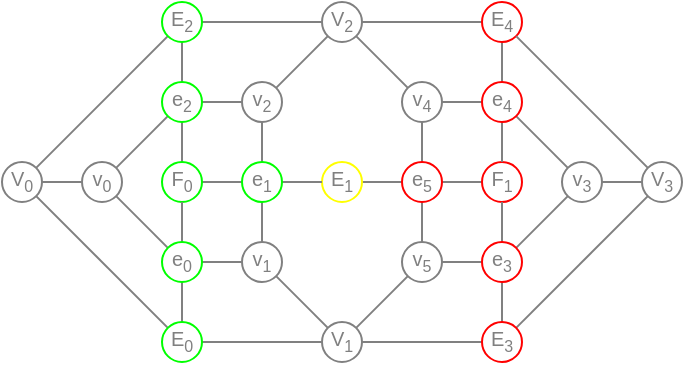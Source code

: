 <mxfile scale="2" border="0">
    <diagram id="HJPN8NNFklnFT6mf5z9x" name="Page-1">
        <mxGraphModel dx="83" dy="352" grid="1" gridSize="10" guides="1" tooltips="1" connect="1" arrows="1" fold="1" page="0" pageScale="1" pageWidth="850" pageHeight="1100" background="none" math="0" shadow="0">
            <root>
                <mxCell id="0"/>
                <mxCell id="1" style="locked=1;" parent="0" visible="0"/>
                <mxCell id="8" value="" style="triangle;whiteSpace=wrap;html=1;strokeColor=none;fillColor=#00FF00;fontColor=#808080;fillStyle=auto;rotation=-180;fontSize=10;" parent="1" vertex="1">
                    <mxGeometry x="320" y="300" width="80" height="120" as="geometry"/>
                </mxCell>
                <mxCell id="3" value="" style="triangle;whiteSpace=wrap;html=1;strokeColor=none;fillColor=#FF0000;fontColor=#808080;fillStyle=auto;fontSize=10;" parent="1" vertex="1">
                    <mxGeometry x="400" y="300" width="80" height="120" as="geometry"/>
                </mxCell>
                <mxCell id="2" value="" style="endArrow=none;html=1;startArrow=oval;startFill=1;endFill=0;rounded=0;strokeColor=#808080;targetPerimeterSpacing=0;sourcePerimeterSpacing=0;startSize=5;endSize=5;fontSize=10;fontColor=#808080;" parent="1" edge="1">
                    <mxGeometry width="50" height="50" relative="1" as="geometry">
                        <mxPoint x="320" y="360" as="sourcePoint"/>
                        <mxPoint x="400" y="300" as="targetPoint"/>
                    </mxGeometry>
                </mxCell>
                <mxCell id="4" value="" style="endArrow=none;html=1;startArrow=oval;startFill=1;endFill=0;rounded=0;strokeColor=#808080;targetPerimeterSpacing=0;sourcePerimeterSpacing=0;startSize=5;endSize=5;fontSize=10;fontColor=#808080;" parent="1" edge="1">
                    <mxGeometry width="50" height="50" relative="1" as="geometry">
                        <mxPoint x="400" y="300" as="sourcePoint"/>
                        <mxPoint x="480" y="360" as="targetPoint"/>
                    </mxGeometry>
                </mxCell>
                <mxCell id="5" value="" style="endArrow=none;html=1;startArrow=oval;startFill=1;endFill=0;rounded=0;strokeColor=#808080;targetPerimeterSpacing=0;sourcePerimeterSpacing=0;startSize=5;endSize=5;fontSize=10;fontColor=#808080;" parent="1" edge="1">
                    <mxGeometry width="50" height="50" relative="1" as="geometry">
                        <mxPoint x="480" y="360" as="sourcePoint"/>
                        <mxPoint x="400" y="420" as="targetPoint"/>
                    </mxGeometry>
                </mxCell>
                <mxCell id="6" value="" style="endArrow=none;html=1;startArrow=oval;startFill=1;endFill=0;rounded=0;strokeColor=#808080;targetPerimeterSpacing=0;sourcePerimeterSpacing=0;startSize=5;endSize=5;fontSize=10;fontColor=#808080;" parent="1" edge="1">
                    <mxGeometry width="50" height="50" relative="1" as="geometry">
                        <mxPoint x="400" y="420" as="sourcePoint"/>
                        <mxPoint x="320" y="360" as="targetPoint"/>
                    </mxGeometry>
                </mxCell>
                <mxCell id="7" value="" style="endArrow=none;html=1;startArrow=none;startFill=0;endFill=0;rounded=0;strokeColor=#808080;fontSize=10;fontColor=#808080;" parent="1" edge="1">
                    <mxGeometry width="50" height="50" relative="1" as="geometry">
                        <mxPoint x="400" y="420" as="sourcePoint"/>
                        <mxPoint x="400" y="300" as="targetPoint"/>
                    </mxGeometry>
                </mxCell>
                <mxCell id="10" value="V&lt;sub style=&quot;&quot;&gt;&lt;font style=&quot;font-size: 8px;&quot;&gt;1&lt;/font&gt;&lt;/sub&gt;" style="edgeLabel;html=1;align=center;verticalAlign=top;resizable=0;points=[];labelBackgroundColor=none;fontColor=#808080;fontSize=10;" parent="1" vertex="1" connectable="0">
                    <mxGeometry x="400.004" y="420.002" as="geometry"/>
                </mxCell>
                <mxCell id="11" value="V&lt;sub style=&quot;&quot;&gt;&lt;font style=&quot;font-size: 8px;&quot;&gt;0&lt;/font&gt;&lt;/sub&gt;" style="edgeLabel;html=1;align=right;verticalAlign=middle;resizable=0;points=[];labelBackgroundColor=none;fontColor=#808080;labelPosition=left;verticalLabelPosition=middle;fontSize=10;" parent="1" vertex="1" connectable="0">
                    <mxGeometry x="310.004" y="360.002" as="geometry"/>
                </mxCell>
                <mxCell id="12" value="V&lt;sub style=&quot;&quot;&gt;&lt;font style=&quot;font-size: 8px;&quot;&gt;2&lt;/font&gt;&lt;/sub&gt;" style="edgeLabel;html=1;align=center;verticalAlign=bottom;resizable=0;points=[];labelBackgroundColor=none;fontColor=#808080;fontSize=10;" parent="1" vertex="1" connectable="0">
                    <mxGeometry x="400.004" y="300.002" as="geometry"/>
                </mxCell>
                <mxCell id="13" value="V&lt;sub style=&quot;&quot;&gt;&lt;font style=&quot;font-size: 8px;&quot;&gt;3&lt;/font&gt;&lt;/sub&gt;" style="edgeLabel;html=1;align=left;verticalAlign=middle;resizable=0;points=[];labelBackgroundColor=none;fontColor=#808080;fontSize=10;" parent="1" vertex="1" connectable="0">
                    <mxGeometry x="490.004" y="360.002" as="geometry"/>
                </mxCell>
                <mxCell id="14" value="F&lt;sub style=&quot;&quot;&gt;&lt;font style=&quot;font-size: 8px;&quot;&gt;0&lt;/font&gt;&lt;/sub&gt;" style="edgeLabel;html=1;align=center;verticalAlign=middle;resizable=0;points=[];labelBackgroundColor=none;fontColor=#808080;fontSize=10;" parent="1" vertex="1" connectable="0">
                    <mxGeometry x="370.004" y="360.002" as="geometry">
                        <mxPoint y="1" as="offset"/>
                    </mxGeometry>
                </mxCell>
                <mxCell id="15" value="F&lt;sub style=&quot;&quot;&gt;&lt;font style=&quot;font-size: 8px;&quot;&gt;1&lt;/font&gt;&lt;/sub&gt;" style="edgeLabel;html=1;align=center;verticalAlign=middle;resizable=0;points=[];labelBackgroundColor=none;fontColor=#808080;fontSize=10;" parent="1" vertex="1" connectable="0">
                    <mxGeometry x="430.004" y="360.002" as="geometry">
                        <mxPoint y="1" as="offset"/>
                    </mxGeometry>
                </mxCell>
                <mxCell id="16" value="&lt;font style=&quot;font-size: 10px;&quot;&gt;E&lt;/font&gt;&lt;sub style=&quot;&quot;&gt;&lt;font style=&quot;font-size: 8px;&quot;&gt;1&lt;/font&gt;&lt;/sub&gt;" style="edgeLabel;html=1;align=left;verticalAlign=middle;resizable=0;points=[];labelBackgroundColor=none;fontColor=#808080;fontSize=10;" parent="1" vertex="1" connectable="0">
                    <mxGeometry x="400.004" y="360.002" as="geometry">
                        <mxPoint y="1" as="offset"/>
                    </mxGeometry>
                </mxCell>
                <mxCell id="17" value="&lt;font style=&quot;font-size: 10px;&quot;&gt;E&lt;/font&gt;&lt;sub style=&quot;&quot;&gt;&lt;font style=&quot;font-size: 8px;&quot;&gt;0&lt;/font&gt;&lt;/sub&gt;" style="edgeLabel;html=1;align=right;verticalAlign=top;resizable=0;points=[];labelBackgroundColor=none;fontColor=#808080;fontSize=10;" parent="1" vertex="1" connectable="0">
                    <mxGeometry x="360.004" y="390.002" as="geometry">
                        <mxPoint x="1" y="-8" as="offset"/>
                    </mxGeometry>
                </mxCell>
                <mxCell id="18" value="&lt;font style=&quot;font-size: 10px;&quot;&gt;E&lt;/font&gt;&lt;sub style=&quot;&quot;&gt;&lt;font style=&quot;font-size: 8px;&quot;&gt;2&lt;/font&gt;&lt;/sub&gt;" style="edgeLabel;html=1;align=center;verticalAlign=middle;resizable=0;points=[];labelBackgroundColor=none;fontColor=#808080;fontSize=10;labelPosition=center;verticalLabelPosition=middle;spacing=0;" parent="1" vertex="1" connectable="0">
                    <mxGeometry x="350.004" y="330.002" as="geometry">
                        <mxPoint x="2" y="-6" as="offset"/>
                    </mxGeometry>
                </mxCell>
                <mxCell id="19" value="&lt;font style=&quot;font-size: 10px;&quot;&gt;E&lt;/font&gt;&lt;sub style=&quot;&quot;&gt;&lt;font style=&quot;font-size: 8px;&quot;&gt;3&lt;/font&gt;&lt;/sub&gt;" style="edgeLabel;html=1;align=left;verticalAlign=top;resizable=0;points=[];labelBackgroundColor=none;fontColor=#808080;fontSize=10;" parent="1" vertex="1" connectable="0">
                    <mxGeometry x="440.004" y="390.002" as="geometry">
                        <mxPoint x="1" y="-8" as="offset"/>
                    </mxGeometry>
                </mxCell>
                <mxCell id="20" value="&lt;font style=&quot;font-size: 10px;&quot;&gt;E&lt;/font&gt;&lt;sub style=&quot;&quot;&gt;&lt;font style=&quot;font-size: 8px;&quot;&gt;4&lt;/font&gt;&lt;/sub&gt;" style="edgeLabel;html=1;align=center;verticalAlign=middle;resizable=0;points=[];labelBackgroundColor=none;fontColor=#808080;fontSize=10;labelPosition=left;verticalLabelPosition=middle;spacing=0;" parent="1" vertex="1" connectable="0">
                    <mxGeometry x="442.004" y="330.002" as="geometry">
                        <mxPoint x="2" y="-6" as="offset"/>
                    </mxGeometry>
                </mxCell>
                <object label="Spaced" id="115">
                    <mxCell style="locked=1;" parent="0" visible="0"/>
                </object>
                <mxCell id="116" value="" style="edgeStyle=none;html=1;fontSize=8;fontColor=#808080;rounded=0;endArrow=none;endFill=0;strokeColor=#808080;" parent="115" source="122" target="146" edge="1">
                    <mxGeometry relative="1" as="geometry"/>
                </mxCell>
                <mxCell id="117" value="" style="edgeStyle=none;shape=connector;rounded=0;html=1;labelBackgroundColor=default;strokeColor=#808080;fontFamily=Helvetica;fontSize=8;fontColor=#808080;endArrow=none;endFill=0;startArrow=none;" parent="115" source="122" target="127" edge="1">
                    <mxGeometry relative="1" as="geometry"/>
                </mxCell>
                <mxCell id="118" value="" style="edgeStyle=none;shape=connector;rounded=0;html=1;labelBackgroundColor=default;strokeColor=#808080;fontFamily=Helvetica;fontSize=8;fontColor=#808080;endArrow=none;endFill=0;" parent="115" source="122" target="130" edge="1">
                    <mxGeometry relative="1" as="geometry"/>
                </mxCell>
                <mxCell id="119" value="" style="edgeStyle=none;shape=connector;rounded=0;html=1;labelBackgroundColor=default;strokeColor=#808080;fontFamily=Helvetica;fontSize=8;fontColor=#808080;endArrow=none;endFill=0;" parent="115" source="122" target="130" edge="1">
                    <mxGeometry relative="1" as="geometry"/>
                </mxCell>
                <mxCell id="120" value="" style="edgeStyle=none;shape=connector;rounded=0;html=1;labelBackgroundColor=default;strokeColor=#808080;fontFamily=Helvetica;fontSize=8;fontColor=#808080;endArrow=none;endFill=0;" parent="115" source="122" target="130" edge="1">
                    <mxGeometry relative="1" as="geometry"/>
                </mxCell>
                <mxCell id="121" value="" style="edgeStyle=none;shape=connector;rounded=0;html=1;labelBackgroundColor=default;strokeColor=#808080;fontFamily=Helvetica;fontSize=8;fontColor=#808080;endArrow=none;endFill=0;" parent="115" source="122" target="130" edge="1">
                    <mxGeometry relative="1" as="geometry"/>
                </mxCell>
                <mxCell id="122" value="F&lt;sub style=&quot;&quot;&gt;&lt;font style=&quot;font-size: 8px;&quot;&gt;0&lt;/font&gt;&lt;/sub&gt;" style="ellipse;whiteSpace=wrap;html=1;aspect=fixed;fontSize=10;fillColor=none;strokeColor=#00FF00;fontColor=#808080;" parent="115" vertex="1">
                    <mxGeometry x="610" y="350" width="20" height="20" as="geometry"/>
                </mxCell>
                <mxCell id="123" value="" style="edgeStyle=none;shape=connector;rounded=0;html=1;labelBackgroundColor=default;strokeColor=#808080;fontFamily=Helvetica;fontSize=8;fontColor=#808080;endArrow=none;endFill=0;" parent="115" source="146" target="131" edge="1">
                    <mxGeometry relative="1" as="geometry"/>
                </mxCell>
                <mxCell id="124" style="edgeStyle=none;shape=connector;rounded=0;html=1;labelBackgroundColor=default;strokeColor=#808080;fontFamily=Helvetica;fontSize=8;fontColor=#808080;endArrow=none;endFill=0;" parent="115" source="146" target="132" edge="1">
                    <mxGeometry relative="1" as="geometry"/>
                </mxCell>
                <mxCell id="125" value="" style="edgeStyle=none;shape=connector;rounded=0;html=1;labelBackgroundColor=default;strokeColor=#808080;fontFamily=Helvetica;fontSize=8;fontColor=#808080;endArrow=none;endFill=0;" parent="115" source="127" target="132" edge="1">
                    <mxGeometry relative="1" as="geometry"/>
                </mxCell>
                <mxCell id="126" style="edgeStyle=none;shape=connector;rounded=0;html=1;labelBackgroundColor=default;strokeColor=#808080;fontFamily=Helvetica;fontSize=8;fontColor=#808080;endArrow=none;endFill=0;" parent="115" source="127" target="133" edge="1">
                    <mxGeometry relative="1" as="geometry"/>
                </mxCell>
                <mxCell id="127" value="E&lt;sub style=&quot;&quot;&gt;&lt;font style=&quot;font-size: 8px;&quot;&gt;1&lt;/font&gt;&lt;/sub&gt;" style="ellipse;whiteSpace=wrap;html=1;aspect=fixed;fontSize=10;fillColor=none;strokeColor=#FFFF00;fontColor=#808080;" parent="115" vertex="1">
                    <mxGeometry x="650" y="350" width="20" height="20" as="geometry"/>
                </mxCell>
                <mxCell id="128" value="" style="edgeStyle=none;shape=connector;rounded=0;html=1;labelBackgroundColor=default;strokeColor=#808080;fontFamily=Helvetica;fontSize=8;fontColor=#808080;endArrow=none;endFill=0;" parent="115" source="130" target="133" edge="1">
                    <mxGeometry relative="1" as="geometry"/>
                </mxCell>
                <mxCell id="129" style="edgeStyle=none;shape=connector;rounded=0;html=1;labelBackgroundColor=default;strokeColor=#808080;fontFamily=Helvetica;fontSize=8;fontColor=#808080;endArrow=none;endFill=0;" parent="115" source="130" target="131" edge="1">
                    <mxGeometry relative="1" as="geometry"/>
                </mxCell>
                <mxCell id="130" value="E&lt;sub style=&quot;&quot;&gt;&lt;font style=&quot;font-size: 8px;&quot;&gt;2&lt;/font&gt;&lt;/sub&gt;" style="ellipse;whiteSpace=wrap;html=1;aspect=fixed;fontSize=10;fillColor=none;strokeColor=#00FF00;fontColor=#808080;" parent="115" vertex="1">
                    <mxGeometry x="610" y="320" width="20" height="20" as="geometry"/>
                </mxCell>
                <mxCell id="131" value="V&lt;sub style=&quot;&quot;&gt;&lt;font style=&quot;font-size: 8px;&quot;&gt;0&lt;/font&gt;&lt;/sub&gt;" style="ellipse;whiteSpace=wrap;html=1;aspect=fixed;fontSize=10;fillColor=none;strokeColor=#808080;fontColor=#808080;" parent="115" vertex="1">
                    <mxGeometry x="570" y="350" width="20" height="20" as="geometry"/>
                </mxCell>
                <mxCell id="132" value="V&lt;sub style=&quot;&quot;&gt;&lt;font style=&quot;font-size: 8px;&quot;&gt;1&lt;/font&gt;&lt;/sub&gt;" style="ellipse;whiteSpace=wrap;html=1;aspect=fixed;fontSize=10;fillColor=none;strokeColor=#808080;fontColor=#808080;" parent="115" vertex="1">
                    <mxGeometry x="650" y="410" width="20" height="20" as="geometry"/>
                </mxCell>
                <mxCell id="133" value="V&lt;sub style=&quot;&quot;&gt;&lt;font style=&quot;font-size: 8px;&quot;&gt;2&lt;/font&gt;&lt;/sub&gt;" style="ellipse;whiteSpace=wrap;html=1;aspect=fixed;fontSize=10;fillColor=none;strokeColor=#808080;fontColor=#808080;" parent="115" vertex="1">
                    <mxGeometry x="650" y="290" width="20" height="20" as="geometry"/>
                </mxCell>
                <mxCell id="134" style="edgeStyle=none;shape=connector;rounded=0;html=1;labelBackgroundColor=default;strokeColor=#808080;fontFamily=Helvetica;fontSize=8;fontColor=#808080;endArrow=none;endFill=0;" parent="115" source="136" target="127" edge="1">
                    <mxGeometry relative="1" as="geometry"/>
                </mxCell>
                <mxCell id="135" value="" style="edgeStyle=none;shape=connector;rounded=0;html=1;labelBackgroundColor=default;strokeColor=#808080;fontFamily=Helvetica;fontSize=8;fontColor=#808080;endArrow=none;endFill=0;" parent="115" source="136" target="140" edge="1">
                    <mxGeometry relative="1" as="geometry"/>
                </mxCell>
                <mxCell id="136" value="F&lt;sub style=&quot;&quot;&gt;&lt;font style=&quot;font-size: 8px;&quot;&gt;1&lt;/font&gt;&lt;/sub&gt;" style="ellipse;whiteSpace=wrap;html=1;aspect=fixed;fontSize=10;fillColor=none;strokeColor=#FF0000;fontColor=#808080;" parent="115" vertex="1">
                    <mxGeometry x="690" y="350" width="20" height="20" as="geometry"/>
                </mxCell>
                <mxCell id="137" value="" style="edgeStyle=none;shape=connector;rounded=0;html=1;labelBackgroundColor=default;strokeColor=#808080;fontFamily=Helvetica;fontSize=8;fontColor=#808080;endArrow=none;endFill=0;" parent="115" source="136" target="143" edge="1">
                    <mxGeometry relative="1" as="geometry"/>
                </mxCell>
                <mxCell id="138" value="" style="edgeStyle=none;shape=connector;rounded=0;html=1;labelBackgroundColor=default;strokeColor=#808080;fontFamily=Helvetica;fontSize=8;fontColor=#808080;endArrow=none;endFill=0;" parent="115" source="140" target="144" edge="1">
                    <mxGeometry relative="1" as="geometry"/>
                </mxCell>
                <mxCell id="139" style="edgeStyle=none;shape=connector;rounded=0;html=1;labelBackgroundColor=default;strokeColor=#808080;fontFamily=Helvetica;fontSize=8;fontColor=#808080;endArrow=none;endFill=0;" parent="115" source="140" target="132" edge="1">
                    <mxGeometry relative="1" as="geometry"/>
                </mxCell>
                <mxCell id="140" value="E&lt;sub style=&quot;&quot;&gt;&lt;font style=&quot;font-size: 8px;&quot;&gt;3&lt;/font&gt;&lt;/sub&gt;" style="ellipse;whiteSpace=wrap;html=1;aspect=fixed;fontSize=10;fillColor=none;strokeColor=#FF0000;fontColor=#808080;" parent="115" vertex="1">
                    <mxGeometry x="690" y="380" width="20" height="20" as="geometry"/>
                </mxCell>
                <mxCell id="141" style="edgeStyle=none;shape=connector;rounded=0;html=1;labelBackgroundColor=default;strokeColor=#808080;fontFamily=Helvetica;fontSize=8;fontColor=#808080;endArrow=none;endFill=0;" parent="115" source="143" target="144" edge="1">
                    <mxGeometry relative="1" as="geometry"/>
                </mxCell>
                <mxCell id="142" style="edgeStyle=none;shape=connector;rounded=0;html=1;labelBackgroundColor=default;strokeColor=#808080;fontFamily=Helvetica;fontSize=8;fontColor=#808080;endArrow=none;endFill=0;" parent="115" source="143" target="133" edge="1">
                    <mxGeometry relative="1" as="geometry"/>
                </mxCell>
                <mxCell id="143" value="E&lt;sub style=&quot;&quot;&gt;&lt;font style=&quot;font-size: 8px;&quot;&gt;4&lt;/font&gt;&lt;/sub&gt;" style="ellipse;whiteSpace=wrap;html=1;aspect=fixed;fontSize=10;fillColor=none;strokeColor=#FF0000;fontColor=#808080;" parent="115" vertex="1">
                    <mxGeometry x="690" y="320" width="20" height="20" as="geometry"/>
                </mxCell>
                <mxCell id="144" value="V&lt;sub style=&quot;&quot;&gt;&lt;font style=&quot;font-size: 8px;&quot;&gt;3&lt;/font&gt;&lt;/sub&gt;" style="ellipse;whiteSpace=wrap;html=1;aspect=fixed;fontSize=10;fillColor=none;strokeColor=#808080;fontColor=#808080;" parent="115" vertex="1">
                    <mxGeometry x="732" y="350" width="20" height="20" as="geometry"/>
                </mxCell>
                <mxCell id="145" value="" style="edgeStyle=none;shape=connector;rounded=0;html=1;labelBackgroundColor=default;strokeColor=#808080;fontFamily=Helvetica;fontSize=8;fontColor=#808080;endArrow=none;endFill=0;" parent="115" source="122" target="146" edge="1">
                    <mxGeometry relative="1" as="geometry">
                        <mxPoint x="588.944" y="344.472" as="sourcePoint"/>
                        <mxPoint x="651.056" y="375.528" as="targetPoint"/>
                    </mxGeometry>
                </mxCell>
                <mxCell id="146" value="E&lt;sub style=&quot;&quot;&gt;&lt;font style=&quot;font-size: 8px;&quot;&gt;0&lt;/font&gt;&lt;/sub&gt;" style="ellipse;whiteSpace=wrap;html=1;aspect=fixed;fontSize=10;fillColor=none;strokeColor=#00FF00;fontColor=#808080;" parent="115" vertex="1">
                    <mxGeometry x="610" y="380" width="20" height="20" as="geometry"/>
                </mxCell>
                <mxCell id="147" value="Ordered" style="" parent="0" visible="0"/>
                <mxCell id="148" value="" style="edgeStyle=none;html=1;fontSize=8;fontColor=#808080;rounded=0;endArrow=none;endFill=0;strokeColor=#808080;" parent="147" source="154" target="178" edge="1">
                    <mxGeometry relative="1" as="geometry"/>
                </mxCell>
                <mxCell id="149" value="" style="edgeStyle=none;shape=connector;rounded=0;html=1;labelBackgroundColor=default;strokeColor=#808080;fontFamily=Helvetica;fontSize=8;fontColor=#808080;endArrow=none;endFill=0;startArrow=none;" parent="147" source="154" target="159" edge="1">
                    <mxGeometry relative="1" as="geometry"/>
                </mxCell>
                <mxCell id="150" value="" style="edgeStyle=none;shape=connector;rounded=0;html=1;labelBackgroundColor=default;strokeColor=#808080;fontFamily=Helvetica;fontSize=8;fontColor=#808080;endArrow=none;endFill=0;" parent="147" source="154" target="162" edge="1">
                    <mxGeometry relative="1" as="geometry"/>
                </mxCell>
                <mxCell id="151" value="" style="edgeStyle=none;shape=connector;rounded=0;html=1;labelBackgroundColor=default;strokeColor=#808080;fontFamily=Helvetica;fontSize=8;fontColor=#808080;endArrow=none;endFill=0;" parent="147" source="154" target="162" edge="1">
                    <mxGeometry relative="1" as="geometry"/>
                </mxCell>
                <mxCell id="152" value="" style="edgeStyle=none;shape=connector;rounded=0;html=1;labelBackgroundColor=default;strokeColor=#808080;fontFamily=Helvetica;fontSize=8;fontColor=#808080;endArrow=none;endFill=0;" parent="147" source="154" target="162" edge="1">
                    <mxGeometry relative="1" as="geometry"/>
                </mxCell>
                <mxCell id="153" value="" style="edgeStyle=none;shape=connector;rounded=0;html=1;labelBackgroundColor=default;strokeColor=#808080;fontFamily=Helvetica;fontSize=8;fontColor=#808080;endArrow=none;endFill=0;" parent="147" source="154" target="162" edge="1">
                    <mxGeometry relative="1" as="geometry"/>
                </mxCell>
                <mxCell id="154" value="F&lt;sub style=&quot;&quot;&gt;&lt;font style=&quot;font-size: 8px;&quot;&gt;0&lt;/font&gt;&lt;/sub&gt;" style="ellipse;whiteSpace=wrap;html=1;aspect=fixed;fontSize=10;fillColor=none;strokeColor=#00FF00;fontColor=#808080;" parent="147" vertex="1">
                    <mxGeometry x="610" y="490" width="20" height="20" as="geometry"/>
                </mxCell>
                <mxCell id="155" value="" style="edgeStyle=none;shape=connector;rounded=0;html=1;labelBackgroundColor=default;strokeColor=#808080;fontFamily=Helvetica;fontSize=8;fontColor=#808080;endArrow=none;endFill=0;" parent="147" source="178" target="163" edge="1">
                    <mxGeometry relative="1" as="geometry"/>
                </mxCell>
                <mxCell id="156" style="edgeStyle=none;shape=connector;rounded=0;html=1;labelBackgroundColor=default;strokeColor=#808080;fontFamily=Helvetica;fontSize=8;fontColor=#808080;endArrow=none;endFill=0;" parent="147" source="178" target="164" edge="1">
                    <mxGeometry relative="1" as="geometry"/>
                </mxCell>
                <mxCell id="157" value="" style="edgeStyle=none;shape=connector;rounded=0;html=1;labelBackgroundColor=default;strokeColor=#808080;fontFamily=Helvetica;fontSize=8;fontColor=#808080;endArrow=none;endFill=0;" parent="147" source="159" target="164" edge="1">
                    <mxGeometry relative="1" as="geometry"/>
                </mxCell>
                <mxCell id="158" style="edgeStyle=none;shape=connector;rounded=0;html=1;labelBackgroundColor=default;strokeColor=#808080;fontFamily=Helvetica;fontSize=8;fontColor=#808080;endArrow=none;endFill=0;" parent="147" source="159" target="165" edge="1">
                    <mxGeometry relative="1" as="geometry"/>
                </mxCell>
                <mxCell id="159" value="E&lt;sub style=&quot;&quot;&gt;&lt;font style=&quot;font-size: 8px;&quot;&gt;1&lt;/font&gt;&lt;/sub&gt;" style="ellipse;whiteSpace=wrap;html=1;aspect=fixed;fontSize=10;fillColor=none;strokeColor=#FFFF00;fontColor=#808080;" parent="147" vertex="1">
                    <mxGeometry x="650" y="530" width="20" height="20" as="geometry"/>
                </mxCell>
                <mxCell id="160" value="" style="edgeStyle=none;shape=connector;rounded=0;html=1;labelBackgroundColor=default;strokeColor=#808080;fontFamily=Helvetica;fontSize=8;fontColor=#808080;endArrow=none;endFill=0;" parent="147" source="162" target="165" edge="1">
                    <mxGeometry relative="1" as="geometry"/>
                </mxCell>
                <mxCell id="161" style="edgeStyle=none;shape=connector;rounded=0;html=1;labelBackgroundColor=default;strokeColor=#808080;fontFamily=Helvetica;fontSize=8;fontColor=#808080;endArrow=none;endFill=0;" parent="147" source="162" target="163" edge="1">
                    <mxGeometry relative="1" as="geometry"/>
                </mxCell>
                <mxCell id="162" value="E&lt;sub style=&quot;&quot;&gt;&lt;font style=&quot;font-size: 8px;&quot;&gt;2&lt;/font&gt;&lt;/sub&gt;" style="ellipse;whiteSpace=wrap;html=1;aspect=fixed;fontSize=10;fillColor=none;strokeColor=#00FF00;fontColor=#808080;" parent="147" vertex="1">
                    <mxGeometry x="610" y="530" width="20" height="20" as="geometry"/>
                </mxCell>
                <mxCell id="163" value="V&lt;sub style=&quot;&quot;&gt;&lt;font style=&quot;font-size: 8px;&quot;&gt;0&lt;/font&gt;&lt;/sub&gt;" style="ellipse;whiteSpace=wrap;html=1;aspect=fixed;fontSize=10;fillColor=none;strokeColor=#808080;fontColor=#808080;" parent="147" vertex="1">
                    <mxGeometry x="590" y="570" width="20" height="20" as="geometry"/>
                </mxCell>
                <mxCell id="164" value="V&lt;sub style=&quot;&quot;&gt;&lt;font style=&quot;font-size: 8px;&quot;&gt;1&lt;/font&gt;&lt;/sub&gt;" style="ellipse;whiteSpace=wrap;html=1;aspect=fixed;fontSize=10;fillColor=none;strokeColor=#808080;fontColor=#808080;" parent="147" vertex="1">
                    <mxGeometry x="630" y="570" width="20" height="20" as="geometry"/>
                </mxCell>
                <mxCell id="165" value="V&lt;sub style=&quot;&quot;&gt;&lt;font style=&quot;font-size: 8px;&quot;&gt;2&lt;/font&gt;&lt;/sub&gt;" style="ellipse;whiteSpace=wrap;html=1;aspect=fixed;fontSize=10;fillColor=none;strokeColor=#808080;fontColor=#808080;" parent="147" vertex="1">
                    <mxGeometry x="670" y="570" width="20" height="20" as="geometry"/>
                </mxCell>
                <mxCell id="166" style="edgeStyle=none;shape=connector;rounded=0;html=1;labelBackgroundColor=default;strokeColor=#808080;fontFamily=Helvetica;fontSize=8;fontColor=#808080;endArrow=none;endFill=0;" parent="147" source="168" target="159" edge="1">
                    <mxGeometry relative="1" as="geometry"/>
                </mxCell>
                <mxCell id="167" value="" style="edgeStyle=none;shape=connector;rounded=0;html=1;labelBackgroundColor=default;strokeColor=#808080;fontFamily=Helvetica;fontSize=8;fontColor=#808080;endArrow=none;endFill=0;" parent="147" source="168" target="172" edge="1">
                    <mxGeometry relative="1" as="geometry"/>
                </mxCell>
                <mxCell id="168" value="F&lt;sub style=&quot;&quot;&gt;&lt;font style=&quot;font-size: 8px;&quot;&gt;1&lt;/font&gt;&lt;/sub&gt;" style="ellipse;whiteSpace=wrap;html=1;aspect=fixed;fontSize=10;fillColor=none;strokeColor=#FF0000;fontColor=#808080;" parent="147" vertex="1">
                    <mxGeometry x="690" y="490" width="20" height="20" as="geometry"/>
                </mxCell>
                <mxCell id="169" value="" style="edgeStyle=none;shape=connector;rounded=0;html=1;labelBackgroundColor=default;strokeColor=#808080;fontFamily=Helvetica;fontSize=8;fontColor=#808080;endArrow=none;endFill=0;" parent="147" source="168" target="175" edge="1">
                    <mxGeometry relative="1" as="geometry"/>
                </mxCell>
                <mxCell id="170" value="" style="edgeStyle=none;shape=connector;rounded=0;html=1;labelBackgroundColor=default;strokeColor=#808080;fontFamily=Helvetica;fontSize=8;fontColor=#808080;endArrow=none;endFill=0;" parent="147" source="172" target="176" edge="1">
                    <mxGeometry relative="1" as="geometry"/>
                </mxCell>
                <mxCell id="171" style="edgeStyle=none;shape=connector;rounded=0;html=1;labelBackgroundColor=default;strokeColor=#808080;fontFamily=Helvetica;fontSize=8;fontColor=#808080;endArrow=none;endFill=0;" parent="147" source="172" target="164" edge="1">
                    <mxGeometry relative="1" as="geometry"/>
                </mxCell>
                <mxCell id="172" value="E&lt;sub style=&quot;&quot;&gt;&lt;font style=&quot;font-size: 8px;&quot;&gt;3&lt;/font&gt;&lt;/sub&gt;" style="ellipse;whiteSpace=wrap;html=1;aspect=fixed;fontSize=10;fillColor=none;strokeColor=#FF0000;fontColor=#808080;" parent="147" vertex="1">
                    <mxGeometry x="692" y="530" width="20" height="20" as="geometry"/>
                </mxCell>
                <mxCell id="173" style="edgeStyle=none;shape=connector;rounded=0;html=1;labelBackgroundColor=default;strokeColor=#808080;fontFamily=Helvetica;fontSize=8;fontColor=#808080;endArrow=none;endFill=0;" parent="147" source="175" target="176" edge="1">
                    <mxGeometry relative="1" as="geometry"/>
                </mxCell>
                <mxCell id="174" style="edgeStyle=none;shape=connector;rounded=0;html=1;labelBackgroundColor=default;strokeColor=#808080;fontFamily=Helvetica;fontSize=8;fontColor=#808080;endArrow=none;endFill=0;" parent="147" source="175" target="165" edge="1">
                    <mxGeometry relative="1" as="geometry"/>
                </mxCell>
                <mxCell id="175" value="E&lt;sub style=&quot;&quot;&gt;&lt;font style=&quot;font-size: 8px;&quot;&gt;4&lt;/font&gt;&lt;/sub&gt;" style="ellipse;whiteSpace=wrap;html=1;aspect=fixed;fontSize=10;fillColor=none;strokeColor=#FF0000;fontColor=#808080;" parent="147" vertex="1">
                    <mxGeometry x="730" y="530" width="20" height="20" as="geometry"/>
                </mxCell>
                <mxCell id="176" value="V&lt;sub style=&quot;&quot;&gt;&lt;font style=&quot;font-size: 8px;&quot;&gt;3&lt;/font&gt;&lt;/sub&gt;" style="ellipse;whiteSpace=wrap;html=1;aspect=fixed;fontSize=10;fillColor=none;strokeColor=#808080;fontColor=#808080;" parent="147" vertex="1">
                    <mxGeometry x="710" y="570" width="20" height="20" as="geometry"/>
                </mxCell>
                <mxCell id="177" value="" style="edgeStyle=none;shape=connector;rounded=0;html=1;labelBackgroundColor=default;strokeColor=#808080;fontFamily=Helvetica;fontSize=8;fontColor=#808080;endArrow=none;endFill=0;" parent="147" source="154" target="178" edge="1">
                    <mxGeometry relative="1" as="geometry">
                        <mxPoint x="588.944" y="554.472" as="sourcePoint"/>
                        <mxPoint x="651.056" y="585.528" as="targetPoint"/>
                    </mxGeometry>
                </mxCell>
                <mxCell id="178" value="E&lt;sub style=&quot;&quot;&gt;&lt;font style=&quot;font-size: 8px;&quot;&gt;0&lt;/font&gt;&lt;/sub&gt;" style="ellipse;whiteSpace=wrap;html=1;aspect=fixed;fontSize=10;fillColor=none;strokeColor=#00FF00;fontColor=#808080;" parent="147" vertex="1">
                    <mxGeometry x="570" y="530" width="20" height="20" as="geometry"/>
                </mxCell>
                <mxCell id="210" value="Untitled Layer" parent="0"/>
                <mxCell id="211" value="" style="edgeStyle=none;html=1;fontSize=8;fontColor=#808080;rounded=0;endArrow=none;endFill=0;strokeColor=#808080;" edge="1" parent="210" source="217" target="241">
                    <mxGeometry relative="1" as="geometry"/>
                </mxCell>
                <mxCell id="213" value="" style="edgeStyle=none;shape=connector;rounded=0;html=1;labelBackgroundColor=default;strokeColor=#808080;fontFamily=Helvetica;fontSize=8;fontColor=#808080;endArrow=none;endFill=0;" edge="1" parent="210" source="217" target="225">
                    <mxGeometry relative="1" as="geometry"/>
                </mxCell>
                <mxCell id="214" value="" style="edgeStyle=none;shape=connector;rounded=0;html=1;labelBackgroundColor=default;strokeColor=#808080;fontFamily=Helvetica;fontSize=8;fontColor=#808080;endArrow=none;endFill=0;" edge="1" parent="210" source="217" target="225">
                    <mxGeometry relative="1" as="geometry"/>
                </mxCell>
                <mxCell id="215" value="" style="edgeStyle=none;shape=connector;rounded=0;html=1;labelBackgroundColor=default;strokeColor=#808080;fontFamily=Helvetica;fontSize=8;fontColor=#808080;endArrow=none;endFill=0;" edge="1" parent="210" source="217" target="225">
                    <mxGeometry relative="1" as="geometry"/>
                </mxCell>
                <mxCell id="216" value="" style="edgeStyle=none;shape=connector;rounded=0;html=1;labelBackgroundColor=default;strokeColor=#808080;fontFamily=Helvetica;fontSize=8;fontColor=#808080;endArrow=none;endFill=0;" edge="1" parent="210" source="217" target="225">
                    <mxGeometry relative="1" as="geometry"/>
                </mxCell>
                <mxCell id="246" style="edgeStyle=none;shape=connector;rounded=0;html=1;labelBackgroundColor=default;strokeColor=#808080;fontFamily=Helvetica;fontSize=8;fontColor=#808080;endArrow=none;endFill=0;" edge="1" parent="210" source="217" target="244">
                    <mxGeometry relative="1" as="geometry"/>
                </mxCell>
                <mxCell id="217" value="F&lt;sub style=&quot;&quot;&gt;&lt;font style=&quot;font-size: 8px;&quot;&gt;0&lt;/font&gt;&lt;/sub&gt;" style="ellipse;whiteSpace=wrap;html=1;aspect=fixed;fontSize=10;fillColor=none;strokeColor=#00FF00;fontColor=#808080;" vertex="1" parent="210">
                    <mxGeometry x="490" y="450" width="20" height="20" as="geometry"/>
                </mxCell>
                <mxCell id="259" style="edgeStyle=none;shape=connector;rounded=0;html=1;labelBackgroundColor=default;strokeColor=#808080;fontFamily=Helvetica;fontSize=8;fontColor=#808080;endArrow=none;endFill=0;" edge="1" parent="210" source="222" target="258">
                    <mxGeometry relative="1" as="geometry"/>
                </mxCell>
                <mxCell id="222" value="E&lt;sub style=&quot;&quot;&gt;&lt;font style=&quot;font-size: 8px;&quot;&gt;1&lt;/font&gt;&lt;/sub&gt;" style="ellipse;whiteSpace=wrap;html=1;aspect=fixed;fontSize=10;fillColor=none;strokeColor=#FFFF00;fontColor=#808080;" vertex="1" parent="210">
                    <mxGeometry x="570" y="450" width="20" height="20" as="geometry"/>
                </mxCell>
                <mxCell id="251" value="" style="edgeStyle=none;shape=connector;rounded=0;html=1;labelBackgroundColor=default;strokeColor=#808080;fontFamily=Helvetica;fontSize=8;fontColor=#808080;endArrow=none;endFill=0;" edge="1" parent="210" source="225" target="250">
                    <mxGeometry relative="1" as="geometry"/>
                </mxCell>
                <mxCell id="264" style="edgeStyle=none;shape=connector;rounded=0;html=1;labelBackgroundColor=default;strokeColor=#808080;fontFamily=Helvetica;fontSize=8;fontColor=#808080;endArrow=none;endFill=0;" edge="1" parent="210" source="225" target="261">
                    <mxGeometry relative="1" as="geometry"/>
                </mxCell>
                <mxCell id="269" style="edgeStyle=none;shape=connector;rounded=0;html=1;labelBackgroundColor=default;strokeColor=#808080;fontFamily=Helvetica;fontSize=8;fontColor=#808080;endArrow=none;endFill=0;" edge="1" parent="210" source="225" target="268">
                    <mxGeometry relative="1" as="geometry"/>
                </mxCell>
                <mxCell id="225" value="e&lt;sub style=&quot;&quot;&gt;&lt;font style=&quot;font-size: 8px;&quot;&gt;2&lt;/font&gt;&lt;/sub&gt;" style="ellipse;whiteSpace=wrap;html=1;aspect=fixed;fontSize=10;fillColor=none;strokeColor=#00FF00;fontColor=#808080;" vertex="1" parent="210">
                    <mxGeometry x="490" y="410" width="20" height="20" as="geometry"/>
                </mxCell>
                <mxCell id="226" value="V&lt;sub style=&quot;&quot;&gt;&lt;font style=&quot;font-size: 8px;&quot;&gt;0&lt;/font&gt;&lt;/sub&gt;" style="ellipse;whiteSpace=wrap;html=1;aspect=fixed;fontSize=10;fillColor=none;strokeColor=#808080;fontColor=#808080;" vertex="1" parent="210">
                    <mxGeometry x="410" y="450" width="20" height="20" as="geometry"/>
                </mxCell>
                <mxCell id="274" style="edgeStyle=none;shape=connector;rounded=0;html=1;labelBackgroundColor=default;strokeColor=#808080;fontFamily=Helvetica;fontSize=8;fontColor=#808080;endArrow=none;endFill=0;" edge="1" parent="210" source="227" target="262">
                    <mxGeometry relative="1" as="geometry"/>
                </mxCell>
                <mxCell id="281" style="edgeStyle=none;shape=connector;rounded=0;html=1;labelBackgroundColor=default;strokeColor=#808080;fontFamily=Helvetica;fontSize=8;fontColor=#808080;endArrow=none;endFill=0;" edge="1" parent="210" source="227" target="280">
                    <mxGeometry relative="1" as="geometry"/>
                </mxCell>
                <mxCell id="288" style="edgeStyle=none;shape=connector;rounded=0;html=1;labelBackgroundColor=default;strokeColor=#808080;fontFamily=Helvetica;fontSize=8;fontColor=#808080;endArrow=none;endFill=0;" edge="1" parent="210" source="227" target="235">
                    <mxGeometry relative="1" as="geometry"/>
                </mxCell>
                <mxCell id="227" value="V&lt;sub style=&quot;&quot;&gt;&lt;font style=&quot;font-size: 8px;&quot;&gt;1&lt;/font&gt;&lt;/sub&gt;" style="ellipse;whiteSpace=wrap;html=1;aspect=fixed;fontSize=10;fillColor=none;strokeColor=#808080;fontColor=#808080;" vertex="1" parent="210">
                    <mxGeometry x="570" y="530" width="20" height="20" as="geometry"/>
                </mxCell>
                <mxCell id="293" style="edgeStyle=none;shape=connector;rounded=0;html=1;labelBackgroundColor=default;strokeColor=#808080;fontFamily=Helvetica;fontSize=8;fontColor=#808080;endArrow=none;endFill=0;" edge="1" parent="210" source="228" target="268">
                    <mxGeometry relative="1" as="geometry"/>
                </mxCell>
                <mxCell id="294" style="edgeStyle=none;shape=connector;rounded=0;html=1;labelBackgroundColor=default;strokeColor=#808080;fontFamily=Helvetica;fontSize=8;fontColor=#808080;endArrow=none;endFill=0;" edge="1" parent="210" source="228" target="279">
                    <mxGeometry relative="1" as="geometry"/>
                </mxCell>
                <mxCell id="228" value="V&lt;sub style=&quot;&quot;&gt;&lt;font style=&quot;font-size: 8px;&quot;&gt;2&lt;/font&gt;&lt;/sub&gt;" style="ellipse;whiteSpace=wrap;html=1;aspect=fixed;fontSize=10;fillColor=none;strokeColor=#808080;fontColor=#808080;" vertex="1" parent="210">
                    <mxGeometry x="570" y="370" width="20" height="20" as="geometry"/>
                </mxCell>
                <mxCell id="230" value="" style="edgeStyle=none;shape=connector;rounded=0;html=1;labelBackgroundColor=default;strokeColor=#808080;fontFamily=Helvetica;fontSize=8;fontColor=#808080;endArrow=none;endFill=0;startArrow=none;" edge="1" parent="210" source="254" target="235">
                    <mxGeometry relative="1" as="geometry"/>
                </mxCell>
                <mxCell id="260" style="edgeStyle=none;shape=connector;rounded=0;html=1;labelBackgroundColor=default;strokeColor=#808080;fontFamily=Helvetica;fontSize=8;fontColor=#808080;endArrow=none;endFill=0;" edge="1" parent="210" source="231" target="258">
                    <mxGeometry relative="1" as="geometry"/>
                </mxCell>
                <mxCell id="231" value="F&lt;sub style=&quot;&quot;&gt;&lt;font style=&quot;font-size: 8px;&quot;&gt;1&lt;/font&gt;&lt;/sub&gt;" style="ellipse;whiteSpace=wrap;html=1;aspect=fixed;fontSize=10;fillColor=none;strokeColor=#FF0000;fontColor=#808080;" vertex="1" parent="210">
                    <mxGeometry x="650" y="450" width="20" height="20" as="geometry"/>
                </mxCell>
                <mxCell id="232" value="" style="edgeStyle=none;shape=connector;rounded=0;html=1;labelBackgroundColor=default;strokeColor=#808080;fontFamily=Helvetica;fontSize=8;fontColor=#808080;endArrow=none;endFill=0;startArrow=none;" edge="1" parent="210" source="256" target="238">
                    <mxGeometry relative="1" as="geometry"/>
                </mxCell>
                <mxCell id="289" style="edgeStyle=none;shape=connector;rounded=0;html=1;labelBackgroundColor=default;strokeColor=#808080;fontFamily=Helvetica;fontSize=8;fontColor=#808080;endArrow=none;endFill=0;" edge="1" parent="210" source="235" target="239">
                    <mxGeometry relative="1" as="geometry"/>
                </mxCell>
                <mxCell id="235" value="E&lt;sub style=&quot;&quot;&gt;&lt;font style=&quot;font-size: 8px;&quot;&gt;3&lt;/font&gt;&lt;/sub&gt;" style="ellipse;whiteSpace=wrap;html=1;aspect=fixed;fontSize=10;fillColor=none;strokeColor=#FF0000;fontColor=#808080;" vertex="1" parent="210">
                    <mxGeometry x="650" y="530" width="20" height="20" as="geometry"/>
                </mxCell>
                <mxCell id="292" style="edgeStyle=none;shape=connector;rounded=0;html=1;labelBackgroundColor=default;strokeColor=#808080;fontFamily=Helvetica;fontSize=8;fontColor=#808080;endArrow=none;endFill=0;" edge="1" parent="210" source="238" target="228">
                    <mxGeometry relative="1" as="geometry"/>
                </mxCell>
                <mxCell id="238" value="E&lt;sub style=&quot;&quot;&gt;&lt;font style=&quot;font-size: 8px;&quot;&gt;4&lt;/font&gt;&lt;/sub&gt;" style="ellipse;whiteSpace=wrap;html=1;aspect=fixed;fontSize=10;fillColor=none;strokeColor=#FF0000;fontColor=#808080;" vertex="1" parent="210">
                    <mxGeometry x="650" y="370" width="20" height="20" as="geometry"/>
                </mxCell>
                <mxCell id="290" style="edgeStyle=none;shape=connector;rounded=0;html=1;labelBackgroundColor=default;strokeColor=#808080;fontFamily=Helvetica;fontSize=8;fontColor=#808080;endArrow=none;endFill=0;" edge="1" parent="210" source="239" target="238">
                    <mxGeometry relative="1" as="geometry"/>
                </mxCell>
                <mxCell id="239" value="V&lt;sub style=&quot;&quot;&gt;&lt;font style=&quot;font-size: 8px;&quot;&gt;3&lt;/font&gt;&lt;/sub&gt;" style="ellipse;whiteSpace=wrap;html=1;aspect=fixed;fontSize=10;fillColor=none;strokeColor=#808080;fontColor=#808080;" vertex="1" parent="210">
                    <mxGeometry x="730" y="450" width="20" height="20" as="geometry"/>
                </mxCell>
                <mxCell id="240" value="" style="edgeStyle=none;shape=connector;rounded=0;html=1;labelBackgroundColor=default;strokeColor=#808080;fontFamily=Helvetica;fontSize=8;fontColor=#808080;endArrow=none;endFill=0;" edge="1" parent="210" source="217" target="241">
                    <mxGeometry relative="1" as="geometry">
                        <mxPoint x="508.944" y="514.472" as="sourcePoint"/>
                        <mxPoint x="571.056" y="545.528" as="targetPoint"/>
                    </mxGeometry>
                </mxCell>
                <mxCell id="247" value="" style="edgeStyle=none;shape=connector;rounded=0;html=1;labelBackgroundColor=default;strokeColor=#808080;fontFamily=Helvetica;fontSize=8;fontColor=#808080;endArrow=none;endFill=0;" edge="1" parent="210" source="241" target="217">
                    <mxGeometry relative="1" as="geometry"/>
                </mxCell>
                <mxCell id="249" value="" style="edgeStyle=none;shape=connector;rounded=0;html=1;labelBackgroundColor=default;strokeColor=#808080;fontFamily=Helvetica;fontSize=8;fontColor=#808080;endArrow=none;endFill=0;" edge="1" parent="210" source="241" target="248">
                    <mxGeometry relative="1" as="geometry"/>
                </mxCell>
                <mxCell id="265" style="edgeStyle=none;shape=connector;rounded=0;html=1;labelBackgroundColor=default;strokeColor=#808080;fontFamily=Helvetica;fontSize=8;fontColor=#808080;endArrow=none;endFill=0;" edge="1" parent="210" source="241" target="261">
                    <mxGeometry relative="1" as="geometry"/>
                </mxCell>
                <mxCell id="266" style="edgeStyle=none;shape=connector;rounded=0;html=1;labelBackgroundColor=default;strokeColor=#808080;fontFamily=Helvetica;fontSize=8;fontColor=#808080;endArrow=none;endFill=0;" edge="1" parent="210" source="241" target="262">
                    <mxGeometry relative="1" as="geometry"/>
                </mxCell>
                <mxCell id="241" value="e&lt;sub style=&quot;&quot;&gt;&lt;font style=&quot;font-size: 8px;&quot;&gt;0&lt;/font&gt;&lt;/sub&gt;" style="ellipse;whiteSpace=wrap;html=1;aspect=fixed;fontSize=10;fillColor=none;strokeColor=#00FF00;fontColor=#808080;" vertex="1" parent="210">
                    <mxGeometry x="490" y="490" width="20" height="20" as="geometry"/>
                </mxCell>
                <mxCell id="252" style="edgeStyle=none;shape=connector;rounded=0;html=1;labelBackgroundColor=default;strokeColor=#808080;fontFamily=Helvetica;fontSize=8;fontColor=#808080;endArrow=none;endFill=0;" edge="1" parent="210" source="244" target="222">
                    <mxGeometry relative="1" as="geometry"/>
                </mxCell>
                <mxCell id="267" style="edgeStyle=none;shape=connector;rounded=0;html=1;labelBackgroundColor=default;strokeColor=#808080;fontFamily=Helvetica;fontSize=8;fontColor=#808080;endArrow=none;endFill=0;" edge="1" parent="210" source="244" target="262">
                    <mxGeometry relative="1" as="geometry"/>
                </mxCell>
                <mxCell id="270" style="edgeStyle=none;shape=connector;rounded=0;html=1;labelBackgroundColor=default;strokeColor=#808080;fontFamily=Helvetica;fontSize=8;fontColor=#808080;endArrow=none;endFill=0;" edge="1" parent="210" source="244" target="268">
                    <mxGeometry relative="1" as="geometry"/>
                </mxCell>
                <mxCell id="244" value="e&lt;sub style=&quot;&quot;&gt;&lt;font style=&quot;font-size: 8px;&quot;&gt;1&lt;/font&gt;&lt;/sub&gt;" style="ellipse;whiteSpace=wrap;html=1;aspect=fixed;fontSize=10;fillColor=none;strokeColor=#00FF00;fontColor=#808080;" vertex="1" parent="210">
                    <mxGeometry x="530" y="450" width="20" height="20" as="geometry"/>
                </mxCell>
                <mxCell id="275" style="edgeStyle=none;shape=connector;rounded=0;html=1;labelBackgroundColor=default;strokeColor=#808080;fontFamily=Helvetica;fontSize=8;fontColor=#808080;endArrow=none;endFill=0;" edge="1" parent="210" source="248" target="227">
                    <mxGeometry relative="1" as="geometry"/>
                </mxCell>
                <mxCell id="276" style="edgeStyle=none;shape=connector;rounded=0;html=1;labelBackgroundColor=default;strokeColor=#808080;fontFamily=Helvetica;fontSize=8;fontColor=#808080;endArrow=none;endFill=0;" edge="1" parent="210" source="248" target="226">
                    <mxGeometry relative="1" as="geometry"/>
                </mxCell>
                <mxCell id="248" value="E&lt;sub style=&quot;&quot;&gt;&lt;font style=&quot;font-size: 8px;&quot;&gt;0&lt;/font&gt;&lt;/sub&gt;" style="ellipse;whiteSpace=wrap;html=1;aspect=fixed;fontSize=10;fillColor=none;strokeColor=#00FF00;fontColor=#808080;" vertex="1" parent="210">
                    <mxGeometry x="490" y="530" width="20" height="20" as="geometry"/>
                </mxCell>
                <mxCell id="271" style="edgeStyle=none;shape=connector;rounded=0;html=1;labelBackgroundColor=default;strokeColor=#808080;fontFamily=Helvetica;fontSize=8;fontColor=#808080;endArrow=none;endFill=0;" edge="1" parent="210" source="250" target="226">
                    <mxGeometry relative="1" as="geometry"/>
                </mxCell>
                <mxCell id="272" style="edgeStyle=none;shape=connector;rounded=0;html=1;labelBackgroundColor=default;strokeColor=#808080;fontFamily=Helvetica;fontSize=8;fontColor=#808080;endArrow=none;endFill=0;" edge="1" parent="210" source="250" target="228">
                    <mxGeometry relative="1" as="geometry"/>
                </mxCell>
                <mxCell id="250" value="E&lt;sub style=&quot;&quot;&gt;&lt;font style=&quot;font-size: 8px;&quot;&gt;2&lt;/font&gt;&lt;/sub&gt;" style="ellipse;whiteSpace=wrap;html=1;aspect=fixed;fontSize=10;fillColor=none;strokeColor=#00FF00;fontColor=#808080;" vertex="1" parent="210">
                    <mxGeometry x="490" y="370" width="20" height="20" as="geometry"/>
                </mxCell>
                <mxCell id="255" value="" style="edgeStyle=none;shape=connector;rounded=0;html=1;labelBackgroundColor=default;strokeColor=#808080;fontFamily=Helvetica;fontSize=8;fontColor=#808080;endArrow=none;endFill=0;" edge="1" parent="210" source="231" target="254">
                    <mxGeometry relative="1" as="geometry">
                        <mxPoint x="657.91" y="469.779" as="sourcePoint"/>
                        <mxPoint x="632.095" y="590.222" as="targetPoint"/>
                    </mxGeometry>
                </mxCell>
                <mxCell id="284" style="edgeStyle=none;shape=connector;rounded=0;html=1;labelBackgroundColor=default;strokeColor=#808080;fontFamily=Helvetica;fontSize=8;fontColor=#808080;endArrow=none;endFill=0;" edge="1" parent="210" source="254" target="277">
                    <mxGeometry relative="1" as="geometry"/>
                </mxCell>
                <mxCell id="285" style="edgeStyle=none;shape=connector;rounded=0;html=1;labelBackgroundColor=default;strokeColor=#808080;fontFamily=Helvetica;fontSize=8;fontColor=#808080;endArrow=none;endFill=0;" edge="1" parent="210" source="254" target="280">
                    <mxGeometry relative="1" as="geometry"/>
                </mxCell>
                <mxCell id="254" value="e&lt;sub style=&quot;&quot;&gt;&lt;font style=&quot;font-size: 8px;&quot;&gt;3&lt;/font&gt;&lt;/sub&gt;" style="ellipse;whiteSpace=wrap;html=1;aspect=fixed;fontSize=10;fillColor=none;strokeColor=#FF0000;fontColor=#808080;" vertex="1" parent="210">
                    <mxGeometry x="650" y="490" width="20" height="20" as="geometry"/>
                </mxCell>
                <mxCell id="257" value="" style="edgeStyle=none;shape=connector;rounded=0;html=1;labelBackgroundColor=default;strokeColor=#808080;fontFamily=Helvetica;fontSize=8;fontColor=#808080;endArrow=none;endFill=0;" edge="1" parent="210" source="231" target="256">
                    <mxGeometry relative="1" as="geometry">
                        <mxPoint x="669.653" y="457.39" as="sourcePoint"/>
                        <mxPoint x="760.344" y="432.601" as="targetPoint"/>
                    </mxGeometry>
                </mxCell>
                <mxCell id="286" style="edgeStyle=none;shape=connector;rounded=0;html=1;labelBackgroundColor=default;strokeColor=#808080;fontFamily=Helvetica;fontSize=8;fontColor=#808080;endArrow=none;endFill=0;" edge="1" parent="210" source="256" target="277">
                    <mxGeometry relative="1" as="geometry"/>
                </mxCell>
                <mxCell id="287" style="edgeStyle=none;shape=connector;rounded=0;html=1;labelBackgroundColor=default;strokeColor=#808080;fontFamily=Helvetica;fontSize=8;fontColor=#808080;endArrow=none;endFill=0;" edge="1" parent="210" source="256" target="279">
                    <mxGeometry relative="1" as="geometry"/>
                </mxCell>
                <mxCell id="256" value="e&lt;sub style=&quot;&quot;&gt;&lt;font style=&quot;font-size: 8px;&quot;&gt;4&lt;/font&gt;&lt;/sub&gt;" style="ellipse;whiteSpace=wrap;html=1;aspect=fixed;fontSize=10;fillColor=none;strokeColor=#FF0000;fontColor=#808080;" vertex="1" parent="210">
                    <mxGeometry x="650" y="410" width="20" height="20" as="geometry"/>
                </mxCell>
                <mxCell id="282" style="edgeStyle=none;shape=connector;rounded=0;html=1;labelBackgroundColor=default;strokeColor=#808080;fontFamily=Helvetica;fontSize=8;fontColor=#808080;endArrow=none;endFill=0;" edge="1" parent="210" source="258" target="280">
                    <mxGeometry relative="1" as="geometry"/>
                </mxCell>
                <mxCell id="283" style="edgeStyle=none;shape=connector;rounded=0;html=1;labelBackgroundColor=default;strokeColor=#808080;fontFamily=Helvetica;fontSize=8;fontColor=#808080;endArrow=none;endFill=0;" edge="1" parent="210" source="258" target="279">
                    <mxGeometry relative="1" as="geometry"/>
                </mxCell>
                <mxCell id="258" value="e&lt;sub style=&quot;&quot;&gt;&lt;font style=&quot;font-size: 8px;&quot;&gt;5&lt;/font&gt;&lt;/sub&gt;" style="ellipse;whiteSpace=wrap;html=1;aspect=fixed;fontSize=10;fillColor=none;strokeColor=#FF0000;fontColor=#808080;" vertex="1" parent="210">
                    <mxGeometry x="610" y="450" width="20" height="20" as="geometry"/>
                </mxCell>
                <mxCell id="263" style="edgeStyle=none;shape=connector;rounded=0;html=1;labelBackgroundColor=default;strokeColor=#808080;fontFamily=Helvetica;fontSize=8;fontColor=#808080;endArrow=none;endFill=0;" edge="1" parent="210" source="261" target="226">
                    <mxGeometry relative="1" as="geometry"/>
                </mxCell>
                <mxCell id="261" value="v&lt;sub style=&quot;&quot;&gt;&lt;font style=&quot;font-size: 8px;&quot;&gt;0&lt;/font&gt;&lt;/sub&gt;" style="ellipse;whiteSpace=wrap;html=1;aspect=fixed;fontSize=10;fillColor=none;strokeColor=#808080;fontColor=#808080;" vertex="1" parent="210">
                    <mxGeometry x="450" y="450" width="20" height="20" as="geometry"/>
                </mxCell>
                <mxCell id="262" value="v&lt;sub style=&quot;&quot;&gt;&lt;font style=&quot;font-size: 8px;&quot;&gt;1&lt;/font&gt;&lt;/sub&gt;" style="ellipse;whiteSpace=wrap;html=1;aspect=fixed;fontSize=10;fillColor=none;strokeColor=#808080;fontColor=#808080;" vertex="1" parent="210">
                    <mxGeometry x="530" y="490" width="20" height="20" as="geometry"/>
                </mxCell>
                <mxCell id="268" value="v&lt;sub style=&quot;&quot;&gt;&lt;font style=&quot;font-size: 8px;&quot;&gt;2&lt;/font&gt;&lt;/sub&gt;" style="ellipse;whiteSpace=wrap;html=1;aspect=fixed;fontSize=10;fillColor=none;strokeColor=#808080;fontColor=#808080;" vertex="1" parent="210">
                    <mxGeometry x="530" y="410" width="20" height="20" as="geometry"/>
                </mxCell>
                <mxCell id="278" style="edgeStyle=none;shape=connector;rounded=0;html=1;labelBackgroundColor=default;strokeColor=#808080;fontFamily=Helvetica;fontSize=8;fontColor=#808080;endArrow=none;endFill=0;" edge="1" parent="210" source="277" target="239">
                    <mxGeometry relative="1" as="geometry"/>
                </mxCell>
                <mxCell id="277" value="v&lt;sub style=&quot;&quot;&gt;&lt;font style=&quot;font-size: 8px;&quot;&gt;3&lt;/font&gt;&lt;/sub&gt;" style="ellipse;whiteSpace=wrap;html=1;aspect=fixed;fontSize=10;fillColor=none;strokeColor=#808080;fontColor=#808080;" vertex="1" parent="210">
                    <mxGeometry x="690" y="450" width="20" height="20" as="geometry"/>
                </mxCell>
                <mxCell id="279" value="v&lt;sub style=&quot;&quot;&gt;&lt;font style=&quot;font-size: 8px;&quot;&gt;4&lt;/font&gt;&lt;/sub&gt;" style="ellipse;whiteSpace=wrap;html=1;aspect=fixed;fontSize=10;fillColor=none;strokeColor=#808080;fontColor=#808080;" vertex="1" parent="210">
                    <mxGeometry x="610" y="410" width="20" height="20" as="geometry"/>
                </mxCell>
                <mxCell id="280" value="v&lt;sub style=&quot;&quot;&gt;&lt;font style=&quot;font-size: 8px;&quot;&gt;5&lt;/font&gt;&lt;/sub&gt;" style="ellipse;whiteSpace=wrap;html=1;aspect=fixed;fontSize=10;fillColor=none;strokeColor=#808080;fontColor=#808080;" vertex="1" parent="210">
                    <mxGeometry x="610" y="490" width="20" height="20" as="geometry"/>
                </mxCell>
            </root>
        </mxGraphModel>
    </diagram>
</mxfile>